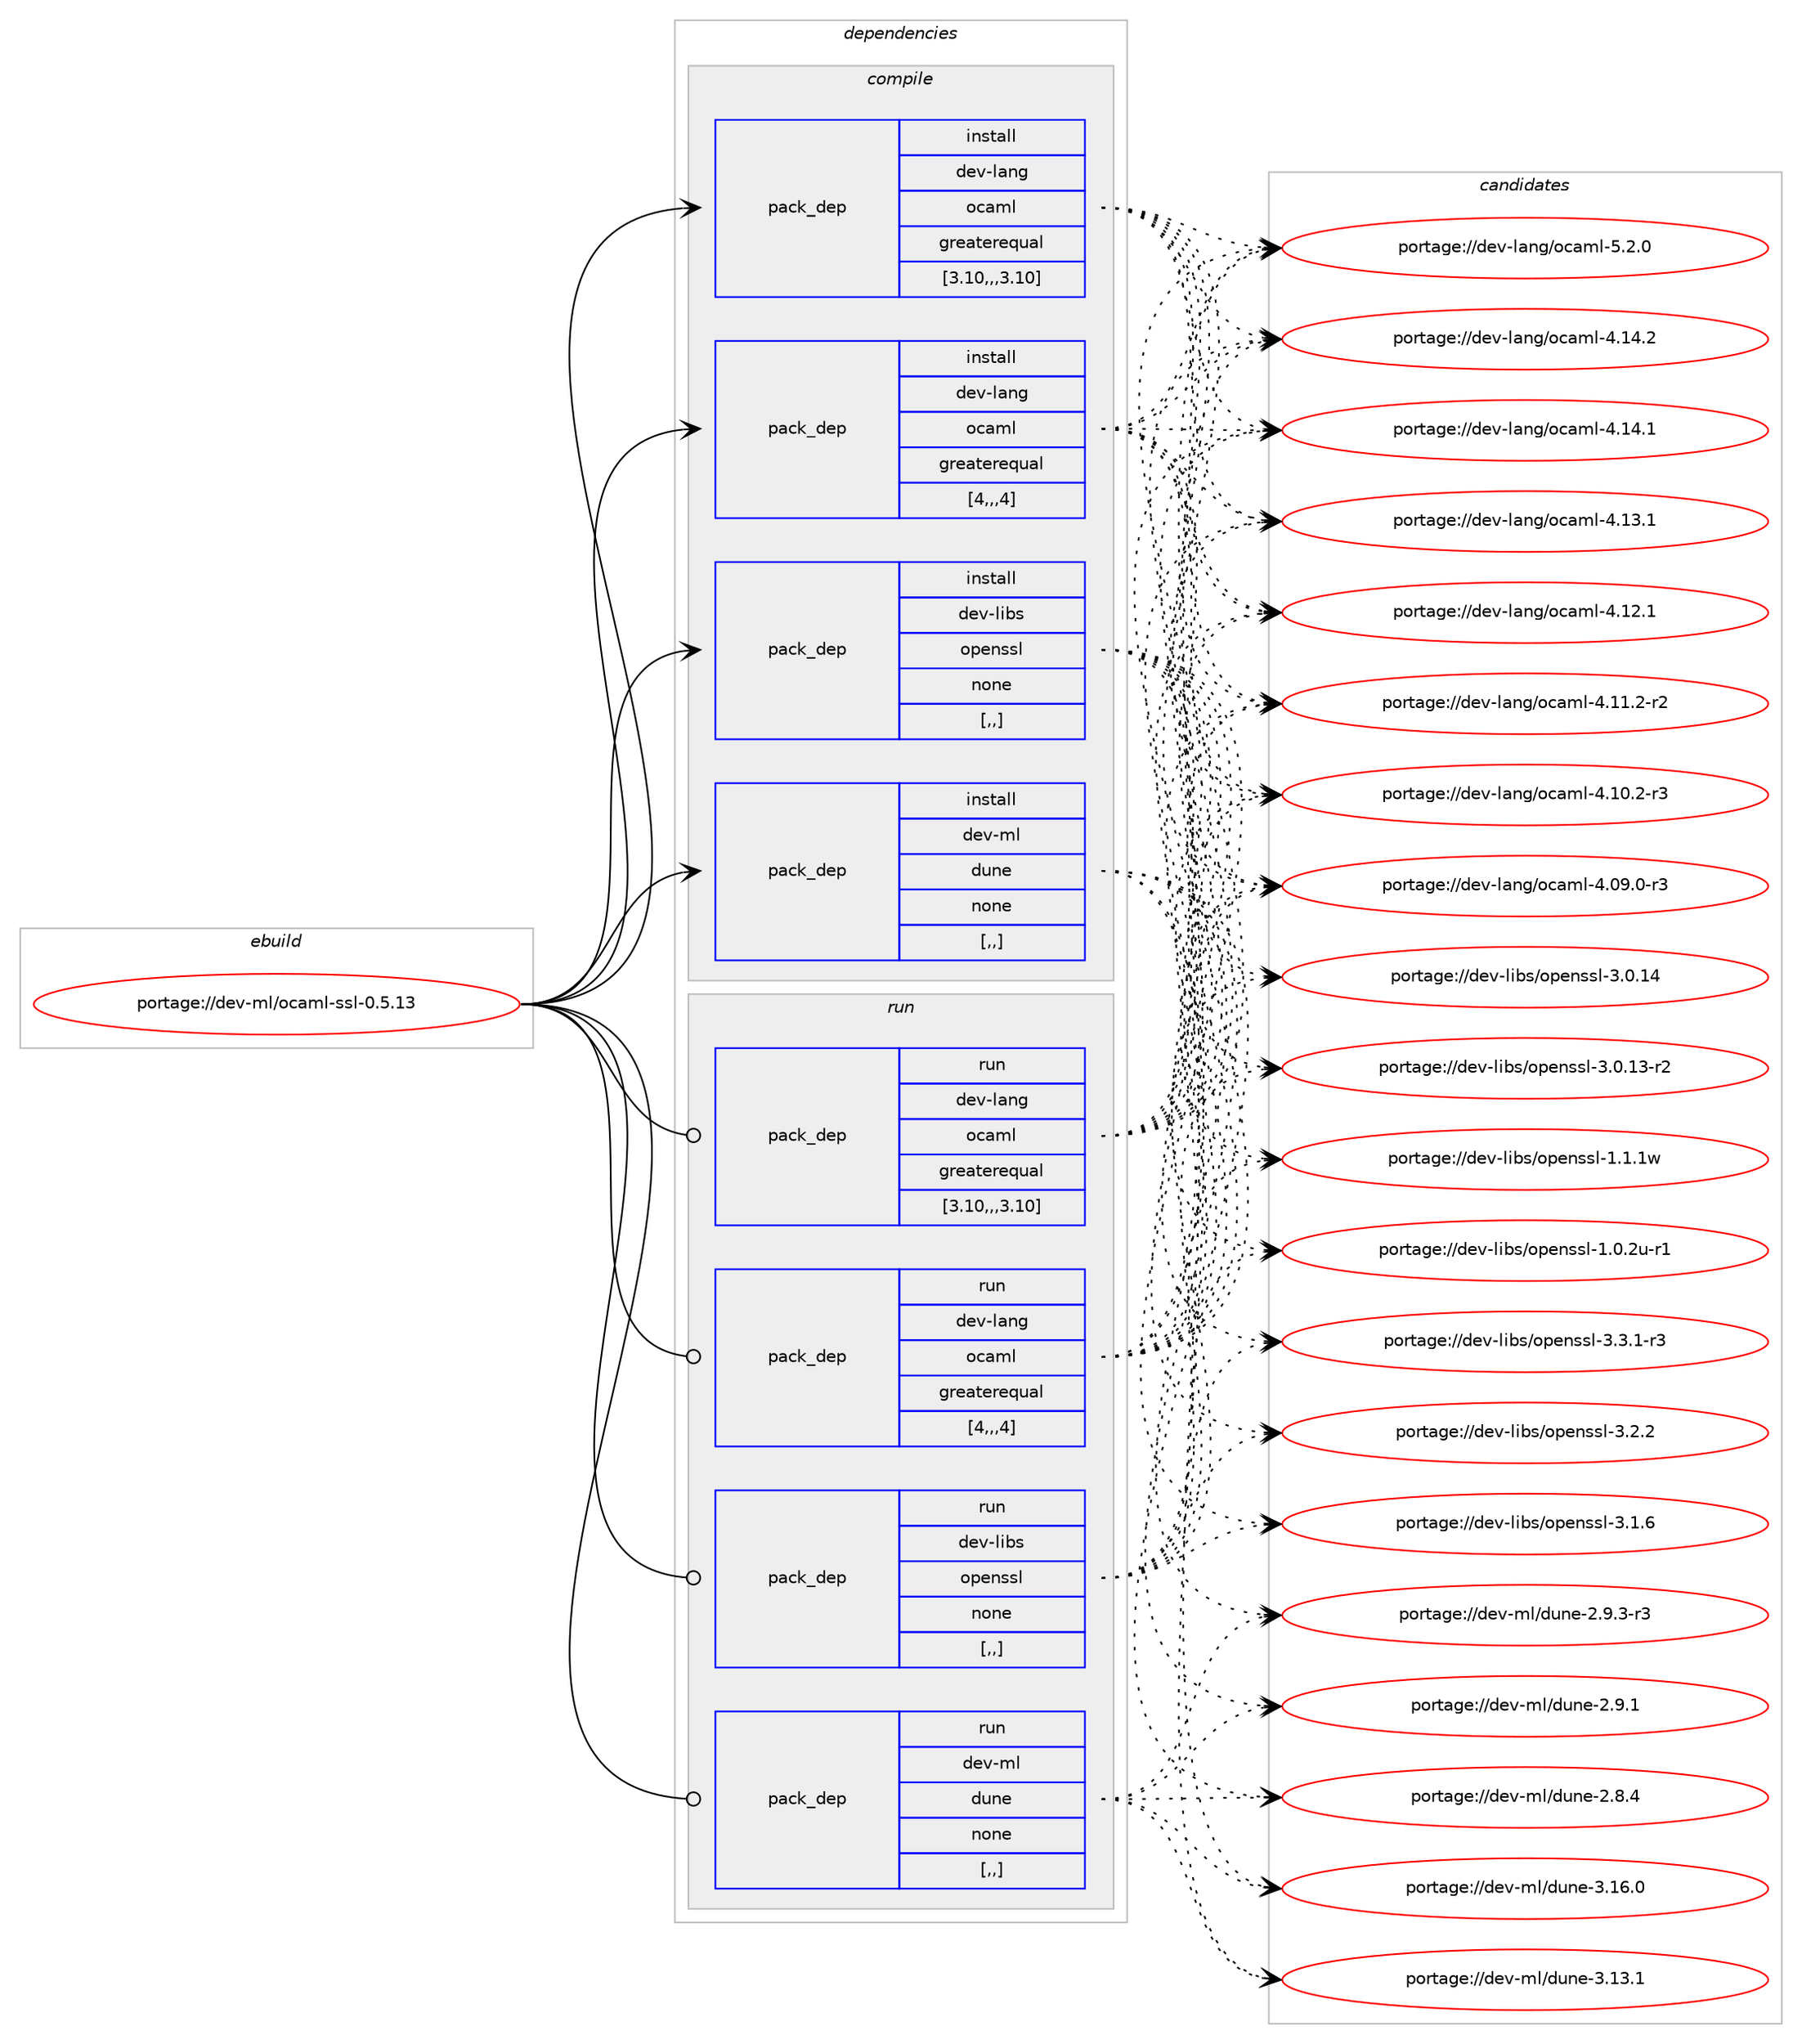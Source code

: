 digraph prolog {

# *************
# Graph options
# *************

newrank=true;
concentrate=true;
compound=true;
graph [rankdir=LR,fontname=Helvetica,fontsize=10,ranksep=1.5];#, ranksep=2.5, nodesep=0.2];
edge  [arrowhead=vee];
node  [fontname=Helvetica,fontsize=10];

# **********
# The ebuild
# **********

subgraph cluster_leftcol {
color=gray;
label=<<i>ebuild</i>>;
id [label="portage://dev-ml/ocaml-ssl-0.5.13", color=red, width=4, href="../dev-ml/ocaml-ssl-0.5.13.svg"];
}

# ****************
# The dependencies
# ****************

subgraph cluster_midcol {
color=gray;
label=<<i>dependencies</i>>;
subgraph cluster_compile {
fillcolor="#eeeeee";
style=filled;
label=<<i>compile</i>>;
subgraph pack450799 {
dependency615539 [label=<<TABLE BORDER="0" CELLBORDER="1" CELLSPACING="0" CELLPADDING="4" WIDTH="220"><TR><TD ROWSPAN="6" CELLPADDING="30">pack_dep</TD></TR><TR><TD WIDTH="110">install</TD></TR><TR><TD>dev-lang</TD></TR><TR><TD>ocaml</TD></TR><TR><TD>greaterequal</TD></TR><TR><TD>[3.10,,,3.10]</TD></TR></TABLE>>, shape=none, color=blue];
}
id:e -> dependency615539:w [weight=20,style="solid",arrowhead="vee"];
subgraph pack450800 {
dependency615540 [label=<<TABLE BORDER="0" CELLBORDER="1" CELLSPACING="0" CELLPADDING="4" WIDTH="220"><TR><TD ROWSPAN="6" CELLPADDING="30">pack_dep</TD></TR><TR><TD WIDTH="110">install</TD></TR><TR><TD>dev-lang</TD></TR><TR><TD>ocaml</TD></TR><TR><TD>greaterequal</TD></TR><TR><TD>[4,,,4]</TD></TR></TABLE>>, shape=none, color=blue];
}
id:e -> dependency615540:w [weight=20,style="solid",arrowhead="vee"];
subgraph pack450801 {
dependency615541 [label=<<TABLE BORDER="0" CELLBORDER="1" CELLSPACING="0" CELLPADDING="4" WIDTH="220"><TR><TD ROWSPAN="6" CELLPADDING="30">pack_dep</TD></TR><TR><TD WIDTH="110">install</TD></TR><TR><TD>dev-libs</TD></TR><TR><TD>openssl</TD></TR><TR><TD>none</TD></TR><TR><TD>[,,]</TD></TR></TABLE>>, shape=none, color=blue];
}
id:e -> dependency615541:w [weight=20,style="solid",arrowhead="vee"];
subgraph pack450802 {
dependency615542 [label=<<TABLE BORDER="0" CELLBORDER="1" CELLSPACING="0" CELLPADDING="4" WIDTH="220"><TR><TD ROWSPAN="6" CELLPADDING="30">pack_dep</TD></TR><TR><TD WIDTH="110">install</TD></TR><TR><TD>dev-ml</TD></TR><TR><TD>dune</TD></TR><TR><TD>none</TD></TR><TR><TD>[,,]</TD></TR></TABLE>>, shape=none, color=blue];
}
id:e -> dependency615542:w [weight=20,style="solid",arrowhead="vee"];
}
subgraph cluster_compileandrun {
fillcolor="#eeeeee";
style=filled;
label=<<i>compile and run</i>>;
}
subgraph cluster_run {
fillcolor="#eeeeee";
style=filled;
label=<<i>run</i>>;
subgraph pack450803 {
dependency615543 [label=<<TABLE BORDER="0" CELLBORDER="1" CELLSPACING="0" CELLPADDING="4" WIDTH="220"><TR><TD ROWSPAN="6" CELLPADDING="30">pack_dep</TD></TR><TR><TD WIDTH="110">run</TD></TR><TR><TD>dev-lang</TD></TR><TR><TD>ocaml</TD></TR><TR><TD>greaterequal</TD></TR><TR><TD>[3.10,,,3.10]</TD></TR></TABLE>>, shape=none, color=blue];
}
id:e -> dependency615543:w [weight=20,style="solid",arrowhead="odot"];
subgraph pack450804 {
dependency615544 [label=<<TABLE BORDER="0" CELLBORDER="1" CELLSPACING="0" CELLPADDING="4" WIDTH="220"><TR><TD ROWSPAN="6" CELLPADDING="30">pack_dep</TD></TR><TR><TD WIDTH="110">run</TD></TR><TR><TD>dev-lang</TD></TR><TR><TD>ocaml</TD></TR><TR><TD>greaterequal</TD></TR><TR><TD>[4,,,4]</TD></TR></TABLE>>, shape=none, color=blue];
}
id:e -> dependency615544:w [weight=20,style="solid",arrowhead="odot"];
subgraph pack450805 {
dependency615545 [label=<<TABLE BORDER="0" CELLBORDER="1" CELLSPACING="0" CELLPADDING="4" WIDTH="220"><TR><TD ROWSPAN="6" CELLPADDING="30">pack_dep</TD></TR><TR><TD WIDTH="110">run</TD></TR><TR><TD>dev-libs</TD></TR><TR><TD>openssl</TD></TR><TR><TD>none</TD></TR><TR><TD>[,,]</TD></TR></TABLE>>, shape=none, color=blue];
}
id:e -> dependency615545:w [weight=20,style="solid",arrowhead="odot"];
subgraph pack450806 {
dependency615546 [label=<<TABLE BORDER="0" CELLBORDER="1" CELLSPACING="0" CELLPADDING="4" WIDTH="220"><TR><TD ROWSPAN="6" CELLPADDING="30">pack_dep</TD></TR><TR><TD WIDTH="110">run</TD></TR><TR><TD>dev-ml</TD></TR><TR><TD>dune</TD></TR><TR><TD>none</TD></TR><TR><TD>[,,]</TD></TR></TABLE>>, shape=none, color=blue];
}
id:e -> dependency615546:w [weight=20,style="solid",arrowhead="odot"];
}
}

# **************
# The candidates
# **************

subgraph cluster_choices {
rank=same;
color=gray;
label=<<i>candidates</i>>;

subgraph choice450799 {
color=black;
nodesep=1;
choice1001011184510897110103471119997109108455346504648 [label="portage://dev-lang/ocaml-5.2.0", color=red, width=4,href="../dev-lang/ocaml-5.2.0.svg"];
choice100101118451089711010347111999710910845524649524650 [label="portage://dev-lang/ocaml-4.14.2", color=red, width=4,href="../dev-lang/ocaml-4.14.2.svg"];
choice100101118451089711010347111999710910845524649524649 [label="portage://dev-lang/ocaml-4.14.1", color=red, width=4,href="../dev-lang/ocaml-4.14.1.svg"];
choice100101118451089711010347111999710910845524649514649 [label="portage://dev-lang/ocaml-4.13.1", color=red, width=4,href="../dev-lang/ocaml-4.13.1.svg"];
choice100101118451089711010347111999710910845524649504649 [label="portage://dev-lang/ocaml-4.12.1", color=red, width=4,href="../dev-lang/ocaml-4.12.1.svg"];
choice1001011184510897110103471119997109108455246494946504511450 [label="portage://dev-lang/ocaml-4.11.2-r2", color=red, width=4,href="../dev-lang/ocaml-4.11.2-r2.svg"];
choice1001011184510897110103471119997109108455246494846504511451 [label="portage://dev-lang/ocaml-4.10.2-r3", color=red, width=4,href="../dev-lang/ocaml-4.10.2-r3.svg"];
choice1001011184510897110103471119997109108455246485746484511451 [label="portage://dev-lang/ocaml-4.09.0-r3", color=red, width=4,href="../dev-lang/ocaml-4.09.0-r3.svg"];
dependency615539:e -> choice1001011184510897110103471119997109108455346504648:w [style=dotted,weight="100"];
dependency615539:e -> choice100101118451089711010347111999710910845524649524650:w [style=dotted,weight="100"];
dependency615539:e -> choice100101118451089711010347111999710910845524649524649:w [style=dotted,weight="100"];
dependency615539:e -> choice100101118451089711010347111999710910845524649514649:w [style=dotted,weight="100"];
dependency615539:e -> choice100101118451089711010347111999710910845524649504649:w [style=dotted,weight="100"];
dependency615539:e -> choice1001011184510897110103471119997109108455246494946504511450:w [style=dotted,weight="100"];
dependency615539:e -> choice1001011184510897110103471119997109108455246494846504511451:w [style=dotted,weight="100"];
dependency615539:e -> choice1001011184510897110103471119997109108455246485746484511451:w [style=dotted,weight="100"];
}
subgraph choice450800 {
color=black;
nodesep=1;
choice1001011184510897110103471119997109108455346504648 [label="portage://dev-lang/ocaml-5.2.0", color=red, width=4,href="../dev-lang/ocaml-5.2.0.svg"];
choice100101118451089711010347111999710910845524649524650 [label="portage://dev-lang/ocaml-4.14.2", color=red, width=4,href="../dev-lang/ocaml-4.14.2.svg"];
choice100101118451089711010347111999710910845524649524649 [label="portage://dev-lang/ocaml-4.14.1", color=red, width=4,href="../dev-lang/ocaml-4.14.1.svg"];
choice100101118451089711010347111999710910845524649514649 [label="portage://dev-lang/ocaml-4.13.1", color=red, width=4,href="../dev-lang/ocaml-4.13.1.svg"];
choice100101118451089711010347111999710910845524649504649 [label="portage://dev-lang/ocaml-4.12.1", color=red, width=4,href="../dev-lang/ocaml-4.12.1.svg"];
choice1001011184510897110103471119997109108455246494946504511450 [label="portage://dev-lang/ocaml-4.11.2-r2", color=red, width=4,href="../dev-lang/ocaml-4.11.2-r2.svg"];
choice1001011184510897110103471119997109108455246494846504511451 [label="portage://dev-lang/ocaml-4.10.2-r3", color=red, width=4,href="../dev-lang/ocaml-4.10.2-r3.svg"];
choice1001011184510897110103471119997109108455246485746484511451 [label="portage://dev-lang/ocaml-4.09.0-r3", color=red, width=4,href="../dev-lang/ocaml-4.09.0-r3.svg"];
dependency615540:e -> choice1001011184510897110103471119997109108455346504648:w [style=dotted,weight="100"];
dependency615540:e -> choice100101118451089711010347111999710910845524649524650:w [style=dotted,weight="100"];
dependency615540:e -> choice100101118451089711010347111999710910845524649524649:w [style=dotted,weight="100"];
dependency615540:e -> choice100101118451089711010347111999710910845524649514649:w [style=dotted,weight="100"];
dependency615540:e -> choice100101118451089711010347111999710910845524649504649:w [style=dotted,weight="100"];
dependency615540:e -> choice1001011184510897110103471119997109108455246494946504511450:w [style=dotted,weight="100"];
dependency615540:e -> choice1001011184510897110103471119997109108455246494846504511451:w [style=dotted,weight="100"];
dependency615540:e -> choice1001011184510897110103471119997109108455246485746484511451:w [style=dotted,weight="100"];
}
subgraph choice450801 {
color=black;
nodesep=1;
choice1001011184510810598115471111121011101151151084551465146494511451 [label="portage://dev-libs/openssl-3.3.1-r3", color=red, width=4,href="../dev-libs/openssl-3.3.1-r3.svg"];
choice100101118451081059811547111112101110115115108455146504650 [label="portage://dev-libs/openssl-3.2.2", color=red, width=4,href="../dev-libs/openssl-3.2.2.svg"];
choice100101118451081059811547111112101110115115108455146494654 [label="portage://dev-libs/openssl-3.1.6", color=red, width=4,href="../dev-libs/openssl-3.1.6.svg"];
choice10010111845108105981154711111210111011511510845514648464952 [label="portage://dev-libs/openssl-3.0.14", color=red, width=4,href="../dev-libs/openssl-3.0.14.svg"];
choice100101118451081059811547111112101110115115108455146484649514511450 [label="portage://dev-libs/openssl-3.0.13-r2", color=red, width=4,href="../dev-libs/openssl-3.0.13-r2.svg"];
choice100101118451081059811547111112101110115115108454946494649119 [label="portage://dev-libs/openssl-1.1.1w", color=red, width=4,href="../dev-libs/openssl-1.1.1w.svg"];
choice1001011184510810598115471111121011101151151084549464846501174511449 [label="portage://dev-libs/openssl-1.0.2u-r1", color=red, width=4,href="../dev-libs/openssl-1.0.2u-r1.svg"];
dependency615541:e -> choice1001011184510810598115471111121011101151151084551465146494511451:w [style=dotted,weight="100"];
dependency615541:e -> choice100101118451081059811547111112101110115115108455146504650:w [style=dotted,weight="100"];
dependency615541:e -> choice100101118451081059811547111112101110115115108455146494654:w [style=dotted,weight="100"];
dependency615541:e -> choice10010111845108105981154711111210111011511510845514648464952:w [style=dotted,weight="100"];
dependency615541:e -> choice100101118451081059811547111112101110115115108455146484649514511450:w [style=dotted,weight="100"];
dependency615541:e -> choice100101118451081059811547111112101110115115108454946494649119:w [style=dotted,weight="100"];
dependency615541:e -> choice1001011184510810598115471111121011101151151084549464846501174511449:w [style=dotted,weight="100"];
}
subgraph choice450802 {
color=black;
nodesep=1;
choice100101118451091084710011711010145514649544648 [label="portage://dev-ml/dune-3.16.0", color=red, width=4,href="../dev-ml/dune-3.16.0.svg"];
choice100101118451091084710011711010145514649514649 [label="portage://dev-ml/dune-3.13.1", color=red, width=4,href="../dev-ml/dune-3.13.1.svg"];
choice10010111845109108471001171101014550465746514511451 [label="portage://dev-ml/dune-2.9.3-r3", color=red, width=4,href="../dev-ml/dune-2.9.3-r3.svg"];
choice1001011184510910847100117110101455046574649 [label="portage://dev-ml/dune-2.9.1", color=red, width=4,href="../dev-ml/dune-2.9.1.svg"];
choice1001011184510910847100117110101455046564652 [label="portage://dev-ml/dune-2.8.4", color=red, width=4,href="../dev-ml/dune-2.8.4.svg"];
dependency615542:e -> choice100101118451091084710011711010145514649544648:w [style=dotted,weight="100"];
dependency615542:e -> choice100101118451091084710011711010145514649514649:w [style=dotted,weight="100"];
dependency615542:e -> choice10010111845109108471001171101014550465746514511451:w [style=dotted,weight="100"];
dependency615542:e -> choice1001011184510910847100117110101455046574649:w [style=dotted,weight="100"];
dependency615542:e -> choice1001011184510910847100117110101455046564652:w [style=dotted,weight="100"];
}
subgraph choice450803 {
color=black;
nodesep=1;
choice1001011184510897110103471119997109108455346504648 [label="portage://dev-lang/ocaml-5.2.0", color=red, width=4,href="../dev-lang/ocaml-5.2.0.svg"];
choice100101118451089711010347111999710910845524649524650 [label="portage://dev-lang/ocaml-4.14.2", color=red, width=4,href="../dev-lang/ocaml-4.14.2.svg"];
choice100101118451089711010347111999710910845524649524649 [label="portage://dev-lang/ocaml-4.14.1", color=red, width=4,href="../dev-lang/ocaml-4.14.1.svg"];
choice100101118451089711010347111999710910845524649514649 [label="portage://dev-lang/ocaml-4.13.1", color=red, width=4,href="../dev-lang/ocaml-4.13.1.svg"];
choice100101118451089711010347111999710910845524649504649 [label="portage://dev-lang/ocaml-4.12.1", color=red, width=4,href="../dev-lang/ocaml-4.12.1.svg"];
choice1001011184510897110103471119997109108455246494946504511450 [label="portage://dev-lang/ocaml-4.11.2-r2", color=red, width=4,href="../dev-lang/ocaml-4.11.2-r2.svg"];
choice1001011184510897110103471119997109108455246494846504511451 [label="portage://dev-lang/ocaml-4.10.2-r3", color=red, width=4,href="../dev-lang/ocaml-4.10.2-r3.svg"];
choice1001011184510897110103471119997109108455246485746484511451 [label="portage://dev-lang/ocaml-4.09.0-r3", color=red, width=4,href="../dev-lang/ocaml-4.09.0-r3.svg"];
dependency615543:e -> choice1001011184510897110103471119997109108455346504648:w [style=dotted,weight="100"];
dependency615543:e -> choice100101118451089711010347111999710910845524649524650:w [style=dotted,weight="100"];
dependency615543:e -> choice100101118451089711010347111999710910845524649524649:w [style=dotted,weight="100"];
dependency615543:e -> choice100101118451089711010347111999710910845524649514649:w [style=dotted,weight="100"];
dependency615543:e -> choice100101118451089711010347111999710910845524649504649:w [style=dotted,weight="100"];
dependency615543:e -> choice1001011184510897110103471119997109108455246494946504511450:w [style=dotted,weight="100"];
dependency615543:e -> choice1001011184510897110103471119997109108455246494846504511451:w [style=dotted,weight="100"];
dependency615543:e -> choice1001011184510897110103471119997109108455246485746484511451:w [style=dotted,weight="100"];
}
subgraph choice450804 {
color=black;
nodesep=1;
choice1001011184510897110103471119997109108455346504648 [label="portage://dev-lang/ocaml-5.2.0", color=red, width=4,href="../dev-lang/ocaml-5.2.0.svg"];
choice100101118451089711010347111999710910845524649524650 [label="portage://dev-lang/ocaml-4.14.2", color=red, width=4,href="../dev-lang/ocaml-4.14.2.svg"];
choice100101118451089711010347111999710910845524649524649 [label="portage://dev-lang/ocaml-4.14.1", color=red, width=4,href="../dev-lang/ocaml-4.14.1.svg"];
choice100101118451089711010347111999710910845524649514649 [label="portage://dev-lang/ocaml-4.13.1", color=red, width=4,href="../dev-lang/ocaml-4.13.1.svg"];
choice100101118451089711010347111999710910845524649504649 [label="portage://dev-lang/ocaml-4.12.1", color=red, width=4,href="../dev-lang/ocaml-4.12.1.svg"];
choice1001011184510897110103471119997109108455246494946504511450 [label="portage://dev-lang/ocaml-4.11.2-r2", color=red, width=4,href="../dev-lang/ocaml-4.11.2-r2.svg"];
choice1001011184510897110103471119997109108455246494846504511451 [label="portage://dev-lang/ocaml-4.10.2-r3", color=red, width=4,href="../dev-lang/ocaml-4.10.2-r3.svg"];
choice1001011184510897110103471119997109108455246485746484511451 [label="portage://dev-lang/ocaml-4.09.0-r3", color=red, width=4,href="../dev-lang/ocaml-4.09.0-r3.svg"];
dependency615544:e -> choice1001011184510897110103471119997109108455346504648:w [style=dotted,weight="100"];
dependency615544:e -> choice100101118451089711010347111999710910845524649524650:w [style=dotted,weight="100"];
dependency615544:e -> choice100101118451089711010347111999710910845524649524649:w [style=dotted,weight="100"];
dependency615544:e -> choice100101118451089711010347111999710910845524649514649:w [style=dotted,weight="100"];
dependency615544:e -> choice100101118451089711010347111999710910845524649504649:w [style=dotted,weight="100"];
dependency615544:e -> choice1001011184510897110103471119997109108455246494946504511450:w [style=dotted,weight="100"];
dependency615544:e -> choice1001011184510897110103471119997109108455246494846504511451:w [style=dotted,weight="100"];
dependency615544:e -> choice1001011184510897110103471119997109108455246485746484511451:w [style=dotted,weight="100"];
}
subgraph choice450805 {
color=black;
nodesep=1;
choice1001011184510810598115471111121011101151151084551465146494511451 [label="portage://dev-libs/openssl-3.3.1-r3", color=red, width=4,href="../dev-libs/openssl-3.3.1-r3.svg"];
choice100101118451081059811547111112101110115115108455146504650 [label="portage://dev-libs/openssl-3.2.2", color=red, width=4,href="../dev-libs/openssl-3.2.2.svg"];
choice100101118451081059811547111112101110115115108455146494654 [label="portage://dev-libs/openssl-3.1.6", color=red, width=4,href="../dev-libs/openssl-3.1.6.svg"];
choice10010111845108105981154711111210111011511510845514648464952 [label="portage://dev-libs/openssl-3.0.14", color=red, width=4,href="../dev-libs/openssl-3.0.14.svg"];
choice100101118451081059811547111112101110115115108455146484649514511450 [label="portage://dev-libs/openssl-3.0.13-r2", color=red, width=4,href="../dev-libs/openssl-3.0.13-r2.svg"];
choice100101118451081059811547111112101110115115108454946494649119 [label="portage://dev-libs/openssl-1.1.1w", color=red, width=4,href="../dev-libs/openssl-1.1.1w.svg"];
choice1001011184510810598115471111121011101151151084549464846501174511449 [label="portage://dev-libs/openssl-1.0.2u-r1", color=red, width=4,href="../dev-libs/openssl-1.0.2u-r1.svg"];
dependency615545:e -> choice1001011184510810598115471111121011101151151084551465146494511451:w [style=dotted,weight="100"];
dependency615545:e -> choice100101118451081059811547111112101110115115108455146504650:w [style=dotted,weight="100"];
dependency615545:e -> choice100101118451081059811547111112101110115115108455146494654:w [style=dotted,weight="100"];
dependency615545:e -> choice10010111845108105981154711111210111011511510845514648464952:w [style=dotted,weight="100"];
dependency615545:e -> choice100101118451081059811547111112101110115115108455146484649514511450:w [style=dotted,weight="100"];
dependency615545:e -> choice100101118451081059811547111112101110115115108454946494649119:w [style=dotted,weight="100"];
dependency615545:e -> choice1001011184510810598115471111121011101151151084549464846501174511449:w [style=dotted,weight="100"];
}
subgraph choice450806 {
color=black;
nodesep=1;
choice100101118451091084710011711010145514649544648 [label="portage://dev-ml/dune-3.16.0", color=red, width=4,href="../dev-ml/dune-3.16.0.svg"];
choice100101118451091084710011711010145514649514649 [label="portage://dev-ml/dune-3.13.1", color=red, width=4,href="../dev-ml/dune-3.13.1.svg"];
choice10010111845109108471001171101014550465746514511451 [label="portage://dev-ml/dune-2.9.3-r3", color=red, width=4,href="../dev-ml/dune-2.9.3-r3.svg"];
choice1001011184510910847100117110101455046574649 [label="portage://dev-ml/dune-2.9.1", color=red, width=4,href="../dev-ml/dune-2.9.1.svg"];
choice1001011184510910847100117110101455046564652 [label="portage://dev-ml/dune-2.8.4", color=red, width=4,href="../dev-ml/dune-2.8.4.svg"];
dependency615546:e -> choice100101118451091084710011711010145514649544648:w [style=dotted,weight="100"];
dependency615546:e -> choice100101118451091084710011711010145514649514649:w [style=dotted,weight="100"];
dependency615546:e -> choice10010111845109108471001171101014550465746514511451:w [style=dotted,weight="100"];
dependency615546:e -> choice1001011184510910847100117110101455046574649:w [style=dotted,weight="100"];
dependency615546:e -> choice1001011184510910847100117110101455046564652:w [style=dotted,weight="100"];
}
}

}
